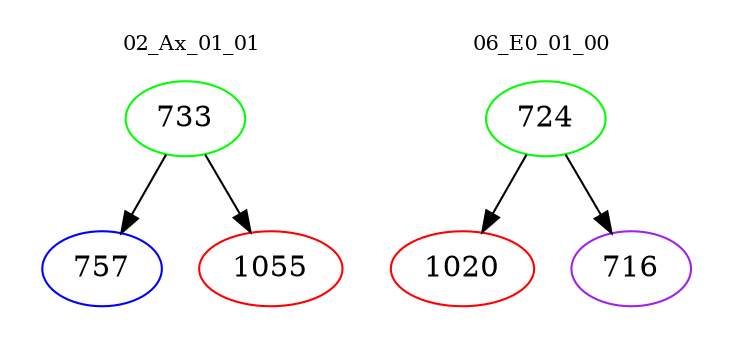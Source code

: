 digraph{
subgraph cluster_0 {
color = white
label = "02_Ax_01_01";
fontsize=10;
T0_733 [label="733", color="green"]
T0_733 -> T0_757 [color="black"]
T0_757 [label="757", color="blue"]
T0_733 -> T0_1055 [color="black"]
T0_1055 [label="1055", color="red"]
}
subgraph cluster_1 {
color = white
label = "06_E0_01_00";
fontsize=10;
T1_724 [label="724", color="green"]
T1_724 -> T1_1020 [color="black"]
T1_1020 [label="1020", color="red"]
T1_724 -> T1_716 [color="black"]
T1_716 [label="716", color="purple"]
}
}

